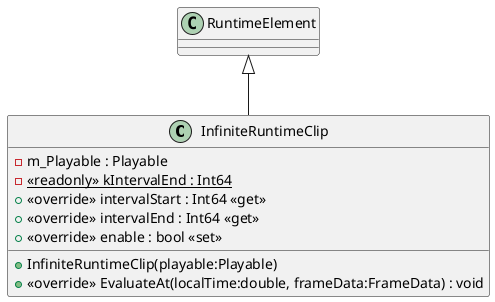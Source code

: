 @startuml
class InfiniteRuntimeClip {
    - m_Playable : Playable
    - {static} <<readonly>> kIntervalEnd : Int64
    + InfiniteRuntimeClip(playable:Playable)
    + <<override>> intervalStart : Int64 <<get>>
    + <<override>> intervalEnd : Int64 <<get>>
    + <<override>> enable : bool <<set>>
    + <<override>> EvaluateAt(localTime:double, frameData:FrameData) : void
}
RuntimeElement <|-- InfiniteRuntimeClip
@enduml
